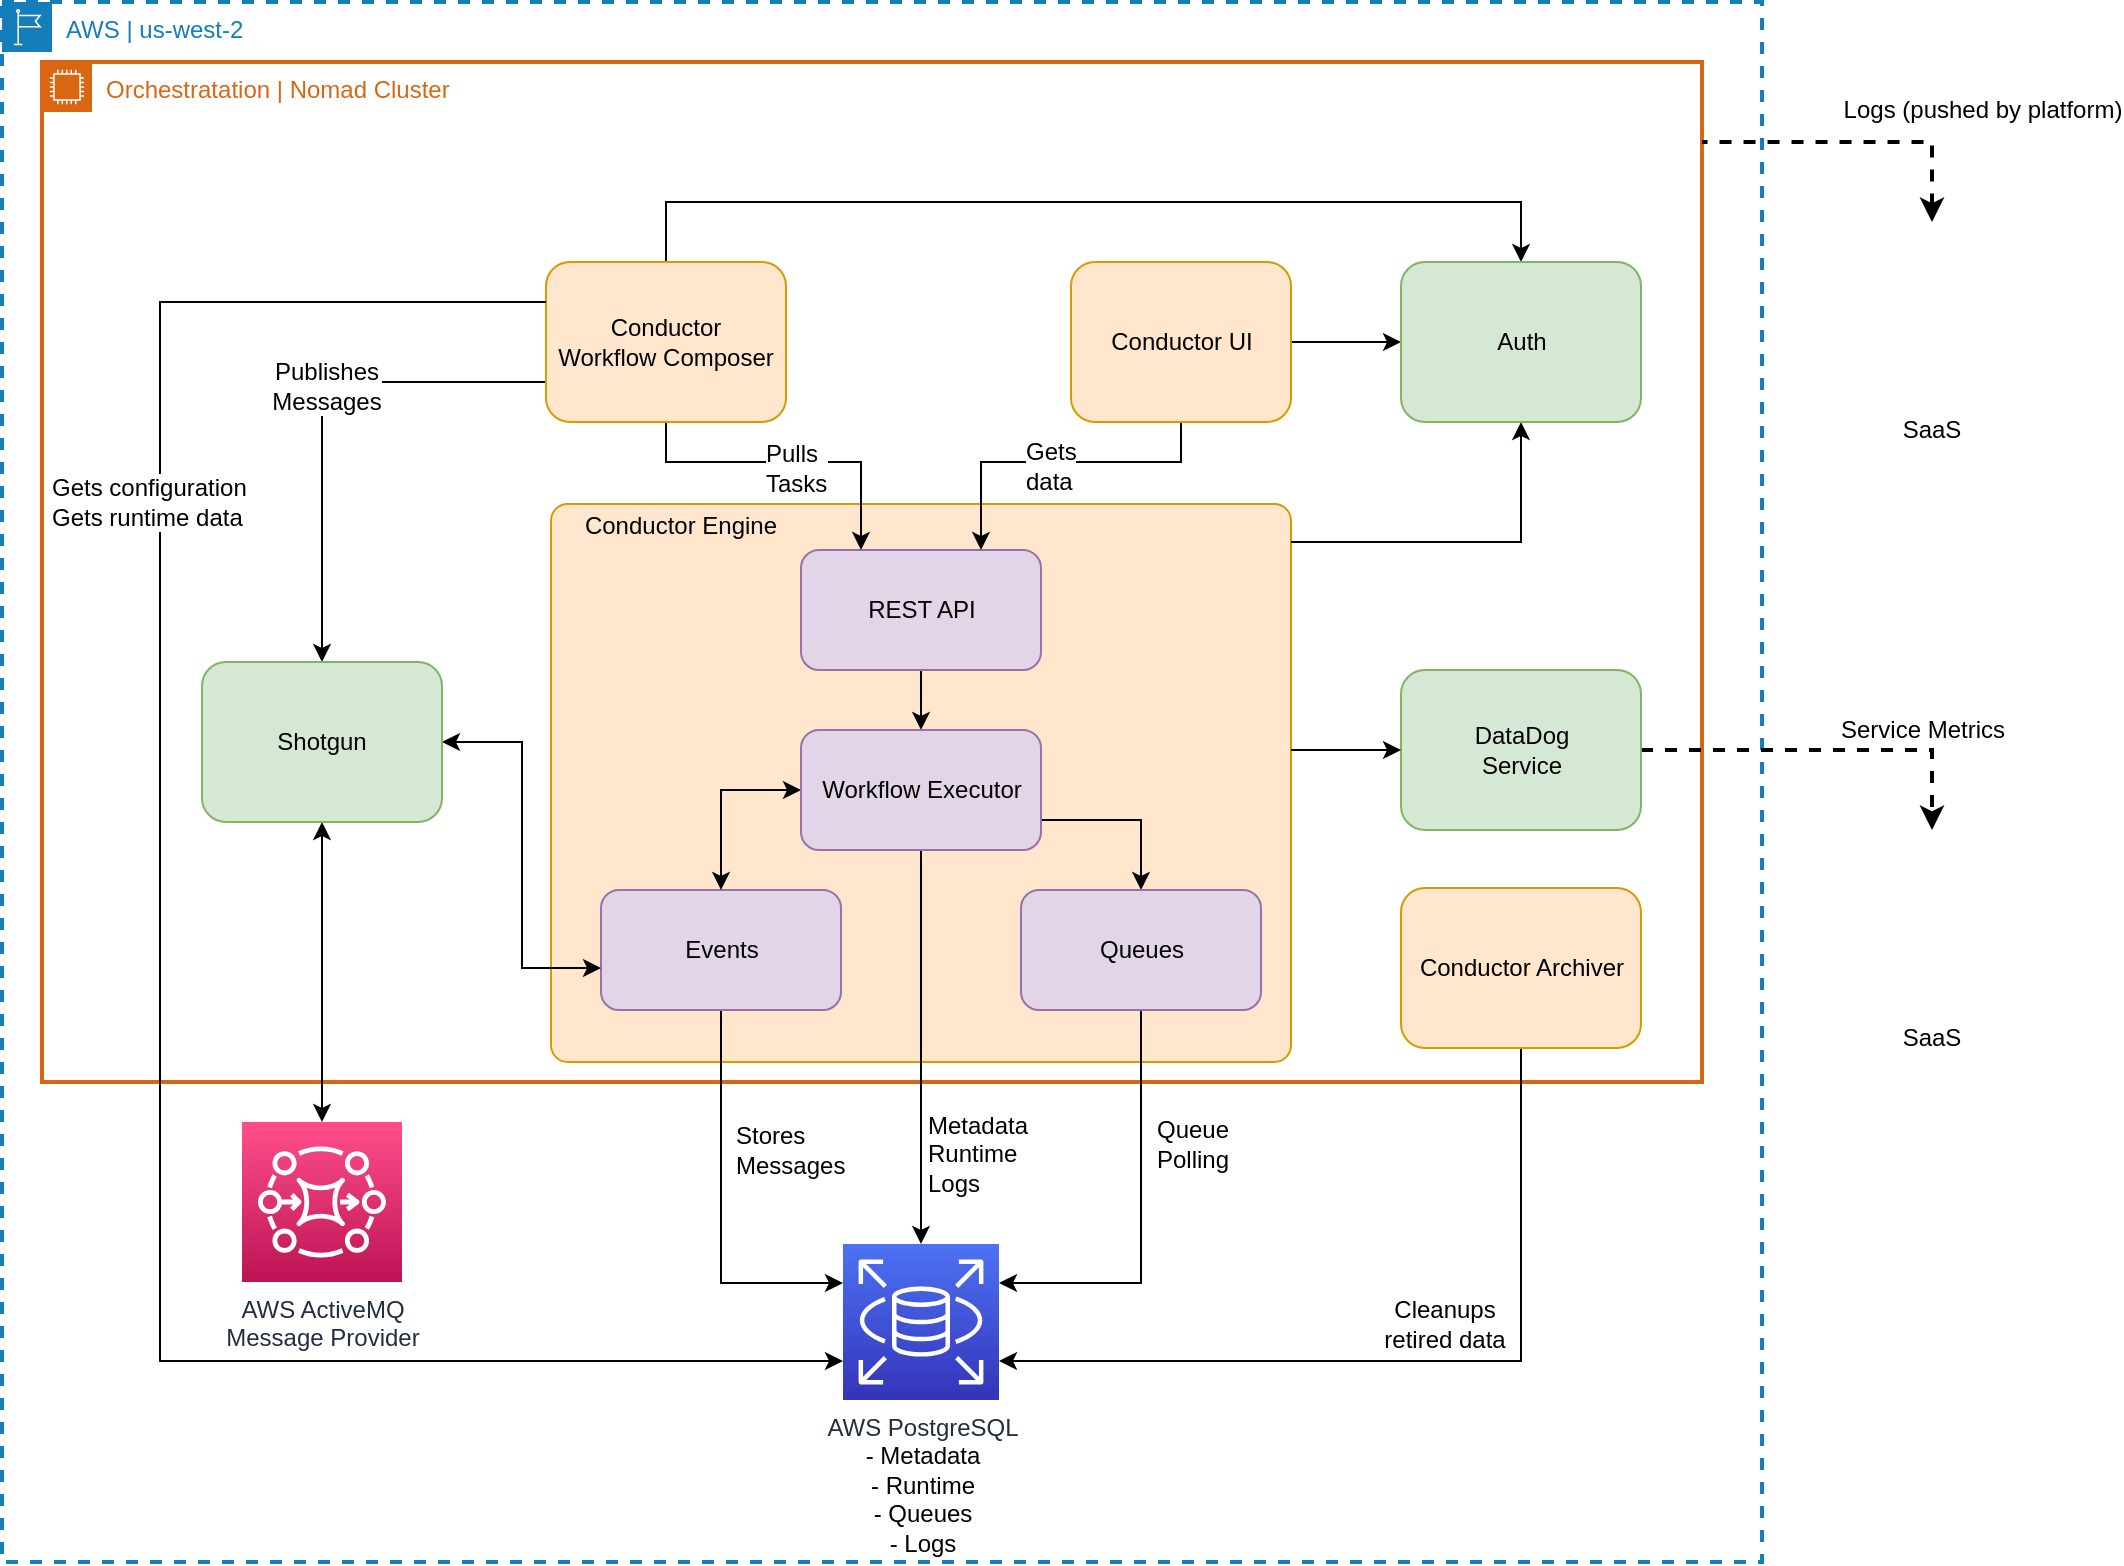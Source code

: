 <mxfile version="15.3.8" type="device"><diagram id="OsTDJq3CC1ceBaidBJyU" name="Architecture"><mxGraphModel dx="3281" dy="3353" grid="0" gridSize="10" guides="0" tooltips="1" connect="1" arrows="1" fold="1" page="0" pageScale="1" pageWidth="850" pageHeight="1100" math="0" shadow="0"><root><mxCell id="3qV0fjOApQqko5Y2j0TS-0"/><mxCell id="3qV0fjOApQqko5Y2j0TS-1" parent="3qV0fjOApQqko5Y2j0TS-0"/><mxCell id="RSXV0WeseHs8-45oh-n1-0" value="AWS | us-west-2" style="points=[[0,0],[0.25,0],[0.5,0],[0.75,0],[1,0],[1,0.25],[1,0.5],[1,0.75],[1,1],[0.75,1],[0.5,1],[0.25,1],[0,1],[0,0.75],[0,0.5],[0,0.25]];outlineConnect=0;gradientColor=none;html=1;whiteSpace=wrap;fontSize=12;fontStyle=0;shape=mxgraph.aws4.group;grIcon=mxgraph.aws4.group_region;strokeColor=#147EBA;fillColor=none;verticalAlign=top;align=left;spacingLeft=30;fontColor=#147EBA;dashed=1;strokeWidth=2;" vertex="1" parent="3qV0fjOApQqko5Y2j0TS-1"><mxGeometry x="-1680" y="-2270" width="880" height="780" as="geometry"/></mxCell><mxCell id="RSXV0WeseHs8-45oh-n1-1" value="&lt;span style=&quot;text-align: center&quot;&gt;Orchestratation | Nomad Cluster&lt;/span&gt;" style="points=[[0,0],[0.25,0],[0.5,0],[0.75,0],[1,0],[1,0.25],[1,0.5],[1,0.75],[1,1],[0.75,1],[0.5,1],[0.25,1],[0,1],[0,0.75],[0,0.5],[0,0.25]];outlineConnect=0;gradientColor=none;html=1;whiteSpace=wrap;fontSize=12;fontStyle=0;shape=mxgraph.aws4.group;grIcon=mxgraph.aws4.group_ec2_instance_contents;strokeColor=#D86613;fillColor=none;verticalAlign=top;align=left;spacingLeft=30;fontColor=#D86613;dashed=0;strokeWidth=2;" vertex="1" parent="3qV0fjOApQqko5Y2j0TS-1"><mxGeometry x="-1660" y="-2240" width="830" height="510" as="geometry"/></mxCell><mxCell id="qH_f6FJSWBY-_lSdxad6-2" value="" style="rounded=1;whiteSpace=wrap;html=1;sketch=0;fontSize=12;fillColor=#ffe6cc;strokeColor=#d79b00;arcSize=3;" vertex="1" parent="3qV0fjOApQqko5Y2j0TS-1"><mxGeometry x="-1405.5" y="-2019" width="370" height="279" as="geometry"/></mxCell><mxCell id="qH_f6FJSWBY-_lSdxad6-8" style="edgeStyle=orthogonalEdgeStyle;rounded=0;orthogonalLoop=1;jettySize=auto;html=1;startArrow=none;startFill=0;endArrow=classic;endFill=1;strokeWidth=1;entryX=1;entryY=0.75;entryDx=0;entryDy=0;entryPerimeter=0;exitX=0.5;exitY=1;exitDx=0;exitDy=0;" edge="1" parent="3qV0fjOApQqko5Y2j0TS-1" source="qH_f6FJSWBY-_lSdxad6-10" target="qH_f6FJSWBY-_lSdxad6-17"><mxGeometry relative="1" as="geometry"><Array as="points"><mxPoint x="-921" y="-1590"/></Array></mxGeometry></mxCell><mxCell id="qH_f6FJSWBY-_lSdxad6-9" value="Cleanups &lt;br&gt;&lt;div style=&quot;text-align: left&quot;&gt;retired data&lt;/div&gt;" style="edgeLabel;html=1;align=center;verticalAlign=middle;resizable=0;points=[];fontSize=12;" vertex="1" connectable="0" parent="qH_f6FJSWBY-_lSdxad6-8"><mxGeometry x="0.019" y="2" relative="1" as="geometry"><mxPoint x="17" y="-21" as="offset"/></mxGeometry></mxCell><mxCell id="qH_f6FJSWBY-_lSdxad6-10" value="Conductor Archiver" style="rounded=1;whiteSpace=wrap;html=1;fillColor=#ffe6cc;strokeColor=#d79b00;" vertex="1" parent="3qV0fjOApQqko5Y2j0TS-1"><mxGeometry x="-980.5" y="-1827" width="120" height="80" as="geometry"/></mxCell><mxCell id="8MvlmkDfbDMUh3Vn-n67-4" style="edgeStyle=orthogonalEdgeStyle;rounded=0;orthogonalLoop=1;jettySize=auto;html=1;entryX=0;entryY=0.25;entryDx=0;entryDy=0;entryPerimeter=0;startArrow=none;startFill=0;exitX=0.5;exitY=1;exitDx=0;exitDy=0;" edge="1" parent="3qV0fjOApQqko5Y2j0TS-1" source="qH_f6FJSWBY-_lSdxad6-11" target="qH_f6FJSWBY-_lSdxad6-17"><mxGeometry relative="1" as="geometry"/></mxCell><mxCell id="8MvlmkDfbDMUh3Vn-n67-5" value="Stores &lt;br&gt;Messages" style="edgeLabel;html=1;align=left;verticalAlign=middle;resizable=0;points=[];fontSize=12;" vertex="1" connectable="0" parent="8MvlmkDfbDMUh3Vn-n67-4"><mxGeometry x="-0.258" y="-3" relative="1" as="geometry"><mxPoint x="8" y="-4" as="offset"/></mxGeometry></mxCell><mxCell id="qH_f6FJSWBY-_lSdxad6-11" value="Events" style="rounded=1;whiteSpace=wrap;html=1;fillColor=#e1d5e7;strokeColor=#9673a6;" vertex="1" parent="3qV0fjOApQqko5Y2j0TS-1"><mxGeometry x="-1380.5" y="-1826" width="120" height="60" as="geometry"/></mxCell><mxCell id="qH_f6FJSWBY-_lSdxad6-12" style="edgeStyle=orthogonalEdgeStyle;rounded=0;orthogonalLoop=1;jettySize=auto;html=1;startArrow=none;startFill=0;endArrow=classic;endFill=1;strokeWidth=1;" edge="1" parent="3qV0fjOApQqko5Y2j0TS-1" source="qH_f6FJSWBY-_lSdxad6-13" target="qH_f6FJSWBY-_lSdxad6-22"><mxGeometry relative="1" as="geometry"/></mxCell><mxCell id="qH_f6FJSWBY-_lSdxad6-13" value="REST API" style="rounded=1;whiteSpace=wrap;html=1;fillColor=#e1d5e7;strokeColor=#9673a6;" vertex="1" parent="3qV0fjOApQqko5Y2j0TS-1"><mxGeometry x="-1280.5" y="-1996" width="120" height="60" as="geometry"/></mxCell><mxCell id="qH_f6FJSWBY-_lSdxad6-17" value="AWS PostgreSQL&lt;br&gt;&lt;span style=&quot;color: rgb(0 , 0 , 0)&quot;&gt;- Metadata&lt;br&gt;&lt;/span&gt;&lt;span style=&quot;color: rgb(0 , 0 , 0)&quot;&gt;- Runtime&lt;br&gt;&lt;/span&gt;&lt;span style=&quot;color: rgb(0 , 0 , 0)&quot;&gt;- Queues&lt;/span&gt;&lt;span style=&quot;color: rgb(0 , 0 , 0)&quot;&gt;&lt;br&gt;&lt;/span&gt;&lt;span style=&quot;color: rgb(0 , 0 , 0)&quot;&gt;- Logs&lt;/span&gt;" style="sketch=0;points=[[0,0,0],[0.25,0,0],[0.5,0,0],[0.75,0,0],[1,0,0],[0,1,0],[0.25,1,0],[0.5,1,0],[0.75,1,0],[1,1,0],[0,0.25,0],[0,0.5,0],[0,0.75,0],[1,0.25,0],[1,0.5,0],[1,0.75,0]];outlineConnect=0;fontColor=#232F3E;gradientColor=#4D72F3;gradientDirection=north;fillColor=#3334B9;strokeColor=#ffffff;dashed=0;verticalLabelPosition=bottom;verticalAlign=top;align=center;html=1;fontSize=12;fontStyle=0;aspect=fixed;shape=mxgraph.aws4.resourceIcon;resIcon=mxgraph.aws4.rds;" vertex="1" parent="3qV0fjOApQqko5Y2j0TS-1"><mxGeometry x="-1259.5" y="-1649" width="78" height="78" as="geometry"/></mxCell><mxCell id="qH_f6FJSWBY-_lSdxad6-18" style="edgeStyle=orthogonalEdgeStyle;rounded=0;orthogonalLoop=1;jettySize=auto;html=1;startArrow=classic;startFill=1;endArrow=classic;endFill=1;strokeWidth=1;exitX=0;exitY=0.5;exitDx=0;exitDy=0;" edge="1" parent="3qV0fjOApQqko5Y2j0TS-1" source="qH_f6FJSWBY-_lSdxad6-22" target="qH_f6FJSWBY-_lSdxad6-11"><mxGeometry relative="1" as="geometry"/></mxCell><mxCell id="qH_f6FJSWBY-_lSdxad6-19" style="edgeStyle=orthogonalEdgeStyle;rounded=0;orthogonalLoop=1;jettySize=auto;html=1;entryX=0.5;entryY=0;entryDx=0;entryDy=0;startArrow=none;startFill=0;endArrow=classic;endFill=1;strokeWidth=1;exitX=1;exitY=0.75;exitDx=0;exitDy=0;" edge="1" parent="3qV0fjOApQqko5Y2j0TS-1" source="qH_f6FJSWBY-_lSdxad6-22" target="qH_f6FJSWBY-_lSdxad6-32"><mxGeometry relative="1" as="geometry"/></mxCell><mxCell id="qH_f6FJSWBY-_lSdxad6-20" style="edgeStyle=orthogonalEdgeStyle;rounded=0;orthogonalLoop=1;jettySize=auto;html=1;entryX=0.5;entryY=0;entryDx=0;entryDy=0;entryPerimeter=0;startArrow=none;startFill=0;endArrow=classic;endFill=1;strokeWidth=1;" edge="1" parent="3qV0fjOApQqko5Y2j0TS-1" source="qH_f6FJSWBY-_lSdxad6-22" target="qH_f6FJSWBY-_lSdxad6-17"><mxGeometry relative="1" as="geometry"/></mxCell><mxCell id="qH_f6FJSWBY-_lSdxad6-21" value="Metadata&lt;br style=&quot;font-size: 12px;&quot;&gt;Runtime&lt;br style=&quot;font-size: 12px;&quot;&gt;Logs" style="edgeLabel;html=1;align=left;verticalAlign=middle;resizable=0;points=[];fontSize=12;labelBackgroundColor=none;fontColor=#000000;fontStyle=0" vertex="1" connectable="0" parent="qH_f6FJSWBY-_lSdxad6-20"><mxGeometry x="-0.135" y="1" relative="1" as="geometry"><mxPoint y="67" as="offset"/></mxGeometry></mxCell><mxCell id="qH_f6FJSWBY-_lSdxad6-22" value="Workflow Executor" style="rounded=1;whiteSpace=wrap;html=1;fillColor=#e1d5e7;strokeColor=#9673a6;" vertex="1" parent="3qV0fjOApQqko5Y2j0TS-1"><mxGeometry x="-1280.5" y="-1906" width="120" height="60" as="geometry"/></mxCell><mxCell id="qH_f6FJSWBY-_lSdxad6-38" style="edgeStyle=orthogonalEdgeStyle;rounded=0;orthogonalLoop=1;jettySize=auto;html=1;entryX=0.75;entryY=0;entryDx=0;entryDy=0;exitX=0.5;exitY=1;exitDx=0;exitDy=0;" edge="1" parent="3qV0fjOApQqko5Y2j0TS-1" source="qH_f6FJSWBY-_lSdxad6-25" target="qH_f6FJSWBY-_lSdxad6-13"><mxGeometry relative="1" as="geometry"><Array as="points"><mxPoint x="-1090.5" y="-2040"/><mxPoint x="-1190.5" y="-2040"/></Array></mxGeometry></mxCell><mxCell id="RSXV0WeseHs8-45oh-n1-8" value="Gets &lt;br&gt;data" style="edgeLabel;html=1;align=left;verticalAlign=middle;resizable=0;points=[];fontSize=12;" vertex="1" connectable="0" parent="qH_f6FJSWBY-_lSdxad6-38"><mxGeometry x="0.111" y="2" relative="1" as="geometry"><mxPoint x="-9" as="offset"/></mxGeometry></mxCell><mxCell id="Yf31NHjNh2WHn9ca-97E-4" style="edgeStyle=orthogonalEdgeStyle;rounded=0;orthogonalLoop=1;jettySize=auto;html=1;fontSize=12;startArrow=none;startFill=0;entryX=0;entryY=0.5;entryDx=0;entryDy=0;exitX=1;exitY=0.5;exitDx=0;exitDy=0;" edge="1" parent="3qV0fjOApQqko5Y2j0TS-1" source="qH_f6FJSWBY-_lSdxad6-25" target="Yf31NHjNh2WHn9ca-97E-2"><mxGeometry relative="1" as="geometry"/></mxCell><mxCell id="qH_f6FJSWBY-_lSdxad6-25" value="Conductor UI" style="rounded=1;whiteSpace=wrap;html=1;fillColor=#ffe6cc;strokeColor=#d79b00;" vertex="1" parent="3qV0fjOApQqko5Y2j0TS-1"><mxGeometry x="-1145.5" y="-2140" width="110" height="80" as="geometry"/></mxCell><mxCell id="qH_f6FJSWBY-_lSdxad6-30" style="edgeStyle=orthogonalEdgeStyle;rounded=0;orthogonalLoop=1;jettySize=auto;html=1;entryX=1;entryY=0.25;entryDx=0;entryDy=0;entryPerimeter=0;startArrow=none;startFill=0;endArrow=classic;endFill=1;strokeWidth=1;exitX=0.5;exitY=1;exitDx=0;exitDy=0;fontSize=12;" edge="1" parent="3qV0fjOApQqko5Y2j0TS-1" source="qH_f6FJSWBY-_lSdxad6-32" target="qH_f6FJSWBY-_lSdxad6-17"><mxGeometry relative="1" as="geometry"/></mxCell><mxCell id="qH_f6FJSWBY-_lSdxad6-31" value="Queue &lt;br&gt;Polling" style="edgeLabel;html=1;align=center;verticalAlign=middle;resizable=0;points=[];fontSize=12;" vertex="1" connectable="0" parent="qH_f6FJSWBY-_lSdxad6-30"><mxGeometry x="-0.214" y="2" relative="1" as="geometry"><mxPoint x="23" y="-15" as="offset"/></mxGeometry></mxCell><mxCell id="qH_f6FJSWBY-_lSdxad6-32" value="Queues" style="rounded=1;whiteSpace=wrap;html=1;fillColor=#e1d5e7;strokeColor=#9673a6;" vertex="1" parent="3qV0fjOApQqko5Y2j0TS-1"><mxGeometry x="-1170.5" y="-1826" width="120" height="60" as="geometry"/></mxCell><mxCell id="qH_f6FJSWBY-_lSdxad6-37" style="edgeStyle=orthogonalEdgeStyle;rounded=0;orthogonalLoop=1;jettySize=auto;html=1;entryX=0.25;entryY=0;entryDx=0;entryDy=0;exitX=0.5;exitY=1;exitDx=0;exitDy=0;" edge="1" parent="3qV0fjOApQqko5Y2j0TS-1" source="qH_f6FJSWBY-_lSdxad6-34" target="qH_f6FJSWBY-_lSdxad6-13"><mxGeometry relative="1" as="geometry"><Array as="points"><mxPoint x="-1347.5" y="-2040"/><mxPoint x="-1250.5" y="-2040"/></Array></mxGeometry></mxCell><mxCell id="qH_f6FJSWBY-_lSdxad6-40" value="Pulls &lt;br style=&quot;font-size: 12px;&quot;&gt;Tasks" style="edgeLabel;html=1;align=left;verticalAlign=middle;resizable=0;points=[];fontSize=12;" vertex="1" connectable="0" parent="qH_f6FJSWBY-_lSdxad6-37"><mxGeometry x="0.03" y="-2" relative="1" as="geometry"><mxPoint x="-15" y="1" as="offset"/></mxGeometry></mxCell><mxCell id="8MvlmkDfbDMUh3Vn-n67-2" style="edgeStyle=orthogonalEdgeStyle;rounded=0;orthogonalLoop=1;jettySize=auto;html=1;exitX=0;exitY=0.75;exitDx=0;exitDy=0;entryX=0.5;entryY=0;entryDx=0;entryDy=0;startArrow=none;startFill=0;" edge="1" parent="3qV0fjOApQqko5Y2j0TS-1" source="qH_f6FJSWBY-_lSdxad6-34" target="8MvlmkDfbDMUh3Vn-n67-0"><mxGeometry relative="1" as="geometry"/></mxCell><mxCell id="8MvlmkDfbDMUh3Vn-n67-3" value="Publishes &lt;br&gt;Messages" style="edgeLabel;html=1;align=center;verticalAlign=middle;resizable=0;points=[];fontSize=12;" vertex="1" connectable="0" parent="8MvlmkDfbDMUh3Vn-n67-2"><mxGeometry x="-0.122" y="2" relative="1" as="geometry"><mxPoint as="offset"/></mxGeometry></mxCell><mxCell id="VTXXVB1G06_8n4U40M7Z-0" style="edgeStyle=orthogonalEdgeStyle;rounded=0;orthogonalLoop=1;jettySize=auto;html=1;entryX=0.5;entryY=0;entryDx=0;entryDy=0;fontSize=12;startArrow=none;startFill=0;exitX=0.5;exitY=0;exitDx=0;exitDy=0;" edge="1" parent="3qV0fjOApQqko5Y2j0TS-1" source="qH_f6FJSWBY-_lSdxad6-34" target="Yf31NHjNh2WHn9ca-97E-2"><mxGeometry relative="1" as="geometry"><Array as="points"><mxPoint x="-1348" y="-2170"/><mxPoint x="-920" y="-2170"/></Array></mxGeometry></mxCell><mxCell id="qH_f6FJSWBY-_lSdxad6-34" value="Conductor&lt;br&gt;Workflow Composer" style="rounded=1;whiteSpace=wrap;html=1;fillColor=#ffe6cc;strokeColor=#d79b00;" vertex="1" parent="3qV0fjOApQqko5Y2j0TS-1"><mxGeometry x="-1408" y="-2140" width="120" height="80" as="geometry"/></mxCell><mxCell id="qH_f6FJSWBY-_lSdxad6-35" style="edgeStyle=orthogonalEdgeStyle;rounded=0;orthogonalLoop=1;jettySize=auto;html=1;exitX=0.5;exitY=1;exitDx=0;exitDy=0;fontSize=12;fontColor=default;" edge="1" parent="3qV0fjOApQqko5Y2j0TS-1" source="qH_f6FJSWBY-_lSdxad6-2" target="qH_f6FJSWBY-_lSdxad6-2"><mxGeometry relative="1" as="geometry"/></mxCell><mxCell id="qH_f6FJSWBY-_lSdxad6-36" value="Conductor Engine" style="text;html=1;strokeColor=none;fillColor=none;align=center;verticalAlign=middle;whiteSpace=wrap;rounded=0;sketch=0;fontSize=12;fontColor=default;" vertex="1" parent="3qV0fjOApQqko5Y2j0TS-1"><mxGeometry x="-1393" y="-2013" width="105" height="9" as="geometry"/></mxCell><mxCell id="8MvlmkDfbDMUh3Vn-n67-1" style="edgeStyle=orthogonalEdgeStyle;rounded=0;orthogonalLoop=1;jettySize=auto;html=1;startArrow=classic;startFill=1;" edge="1" parent="3qV0fjOApQqko5Y2j0TS-1" target="qH_f6FJSWBY-_lSdxad6-11"><mxGeometry relative="1" as="geometry"><mxPoint x="-1460" y="-1900" as="sourcePoint"/><Array as="points"><mxPoint x="-1420" y="-1900"/><mxPoint x="-1420" y="-1787"/></Array></mxGeometry></mxCell><mxCell id="RSXV0WeseHs8-45oh-n1-7" style="edgeStyle=orthogonalEdgeStyle;rounded=0;orthogonalLoop=1;jettySize=auto;html=1;entryX=0.5;entryY=0;entryDx=0;entryDy=0;entryPerimeter=0;fontSize=12;startArrow=classic;startFill=1;" edge="1" parent="3qV0fjOApQqko5Y2j0TS-1" source="8MvlmkDfbDMUh3Vn-n67-0" target="S3vNSkfzoVJ9IfVVW3IS-0"><mxGeometry relative="1" as="geometry"/></mxCell><mxCell id="8MvlmkDfbDMUh3Vn-n67-0" value="Shotgun" style="rounded=1;whiteSpace=wrap;html=1;fillColor=#d5e8d4;strokeColor=#82b366;" vertex="1" parent="3qV0fjOApQqko5Y2j0TS-1"><mxGeometry x="-1580" y="-1940" width="120" height="80" as="geometry"/></mxCell><mxCell id="VTXXVB1G06_8n4U40M7Z-2" style="edgeStyle=orthogonalEdgeStyle;rounded=0;orthogonalLoop=1;jettySize=auto;html=1;fontSize=12;startArrow=none;startFill=0;entryX=0.5;entryY=1;entryDx=0;entryDy=0;" edge="1" parent="3qV0fjOApQqko5Y2j0TS-1" source="qH_f6FJSWBY-_lSdxad6-2" target="Yf31NHjNh2WHn9ca-97E-2"><mxGeometry relative="1" as="geometry"><Array as="points"><mxPoint x="-920" y="-2000"/></Array></mxGeometry></mxCell><mxCell id="Yf31NHjNh2WHn9ca-97E-2" value="Auth" style="rounded=1;whiteSpace=wrap;html=1;fillColor=#d5e8d4;strokeColor=#82b366;" vertex="1" parent="3qV0fjOApQqko5Y2j0TS-1"><mxGeometry x="-980.5" y="-2140" width="120" height="80" as="geometry"/></mxCell><mxCell id="S3vNSkfzoVJ9IfVVW3IS-0" value="AWS ActiveMQ&lt;br&gt;Message Provider" style="sketch=0;points=[[0,0,0],[0.25,0,0],[0.5,0,0],[0.75,0,0],[1,0,0],[0,1,0],[0.25,1,0],[0.5,1,0],[0.75,1,0],[1,1,0],[0,0.25,0],[0,0.5,0],[0,0.75,0],[1,0.25,0],[1,0.5,0],[1,0.75,0]];outlineConnect=0;fontColor=#232F3E;gradientColor=#FF4F8B;gradientDirection=north;fillColor=#BC1356;strokeColor=#ffffff;dashed=0;verticalLabelPosition=bottom;verticalAlign=top;align=center;html=1;fontSize=12;fontStyle=0;aspect=fixed;shape=mxgraph.aws4.resourceIcon;resIcon=mxgraph.aws4.mq;" vertex="1" parent="3qV0fjOApQqko5Y2j0TS-1"><mxGeometry x="-1560" y="-1710" width="80" height="80" as="geometry"/></mxCell><mxCell id="GuSHAE3zRzCQpnwN-asL-0" style="edgeStyle=orthogonalEdgeStyle;rounded=0;orthogonalLoop=1;jettySize=auto;html=1;startArrow=classic;startFill=1;endArrow=none;endFill=0;strokeWidth=2;exitX=0.5;exitY=0;exitDx=0;exitDy=0;dashed=1;" edge="1" parent="3qV0fjOApQqko5Y2j0TS-1" source="GuSHAE3zRzCQpnwN-asL-2" target="RSXV0WeseHs8-45oh-n1-1"><mxGeometry relative="1" as="geometry"><mxPoint x="-830" y="-2660" as="targetPoint"/><Array as="points"><mxPoint x="-715" y="-2200"/></Array></mxGeometry></mxCell><mxCell id="GuSHAE3zRzCQpnwN-asL-1" value="Logs (pushed by platform)" style="edgeLabel;html=1;align=center;verticalAlign=middle;resizable=0;points=[];fontSize=12;" vertex="1" connectable="0" parent="GuSHAE3zRzCQpnwN-asL-0"><mxGeometry x="-0.225" y="1" relative="1" as="geometry"><mxPoint x="45" y="-17" as="offset"/></mxGeometry></mxCell><mxCell id="GuSHAE3zRzCQpnwN-asL-2" value="SaaS" style="shape=image;verticalLabelPosition=bottom;labelBackgroundColor=#ffffff;verticalAlign=top;aspect=fixed;imageAspect=0;image=https://martinfournier.com/wp-content/uploads/2019/06/splunk-logo.jpg;" vertex="1" parent="3qV0fjOApQqko5Y2j0TS-1"><mxGeometry x="-760" y="-2160" width="90" height="90" as="geometry"/></mxCell><mxCell id="VTXXVB1G06_8n4U40M7Z-3" style="edgeStyle=orthogonalEdgeStyle;rounded=0;orthogonalLoop=1;jettySize=auto;html=1;entryX=0.5;entryY=0;entryDx=0;entryDy=0;fontSize=12;startArrow=none;startFill=0;dashed=1;strokeWidth=2;" edge="1" parent="3qV0fjOApQqko5Y2j0TS-1" source="N8GnIXlgFcCNDRk1U82i-4" target="N8GnIXlgFcCNDRk1U82i-5"><mxGeometry relative="1" as="geometry"/></mxCell><mxCell id="VTXXVB1G06_8n4U40M7Z-4" value="Service Metrics" style="edgeLabel;html=1;align=center;verticalAlign=middle;resizable=0;points=[];fontSize=12;" vertex="1" connectable="0" parent="VTXXVB1G06_8n4U40M7Z-3"><mxGeometry x="0.1" relative="1" as="geometry"><mxPoint x="38" y="-10" as="offset"/></mxGeometry></mxCell><mxCell id="N8GnIXlgFcCNDRk1U82i-4" value="DataDog &lt;br&gt;Service" style="rounded=1;whiteSpace=wrap;html=1;fillColor=#d5e8d4;strokeColor=#82b366;" vertex="1" parent="3qV0fjOApQqko5Y2j0TS-1"><mxGeometry x="-980.5" y="-1936" width="120" height="80" as="geometry"/></mxCell><mxCell id="N8GnIXlgFcCNDRk1U82i-5" value="SaaS" style="shape=image;verticalLabelPosition=bottom;labelBackgroundColor=#ffffff;verticalAlign=top;aspect=fixed;imageAspect=0;image=https://mma.prnewswire.com/media/1434744/Datadog_Logo.jpg;" vertex="1" parent="3qV0fjOApQqko5Y2j0TS-1"><mxGeometry x="-760" y="-1856" width="90" height="90" as="geometry"/></mxCell><mxCell id="N8GnIXlgFcCNDRk1U82i-0" style="edgeStyle=orthogonalEdgeStyle;rounded=0;orthogonalLoop=1;jettySize=auto;html=1;entryX=0;entryY=0.5;entryDx=0;entryDy=0;startArrow=none;startFill=0;endArrow=classic;endFill=1;strokeWidth=1;fontSize=12;" edge="1" parent="3qV0fjOApQqko5Y2j0TS-1" target="N8GnIXlgFcCNDRk1U82i-4" source="qH_f6FJSWBY-_lSdxad6-2"><mxGeometry relative="1" as="geometry"><mxPoint x="-750" y="-1921.426" as="sourcePoint"/><Array as="points"><mxPoint x="-1020" y="-1896"/><mxPoint x="-1020" y="-1896"/></Array></mxGeometry></mxCell><mxCell id="qH_f6FJSWBY-_lSdxad6-39" style="edgeStyle=orthogonalEdgeStyle;rounded=0;orthogonalLoop=1;jettySize=auto;html=1;exitX=0;exitY=0.25;exitDx=0;exitDy=0;entryX=0;entryY=0.75;entryDx=0;entryDy=0;entryPerimeter=0;" edge="1" parent="3qV0fjOApQqko5Y2j0TS-1" source="qH_f6FJSWBY-_lSdxad6-34" target="qH_f6FJSWBY-_lSdxad6-17"><mxGeometry relative="1" as="geometry"><mxPoint x="-1261" y="-1590" as="targetPoint"/><Array as="points"><mxPoint x="-1601" y="-2120"/><mxPoint x="-1601" y="-1590"/></Array></mxGeometry></mxCell><mxCell id="qH_f6FJSWBY-_lSdxad6-42" value="Gets configuration &lt;br style=&quot;font-size: 12px&quot;&gt;Gets runtime data" style="edgeLabel;html=1;align=left;verticalAlign=middle;resizable=0;points=[];fontSize=12;" vertex="1" connectable="0" parent="qH_f6FJSWBY-_lSdxad6-39"><mxGeometry x="-0.673" y="-1" relative="1" as="geometry"><mxPoint x="-75" y="101" as="offset"/></mxGeometry></mxCell></root></mxGraphModel></diagram></mxfile>
